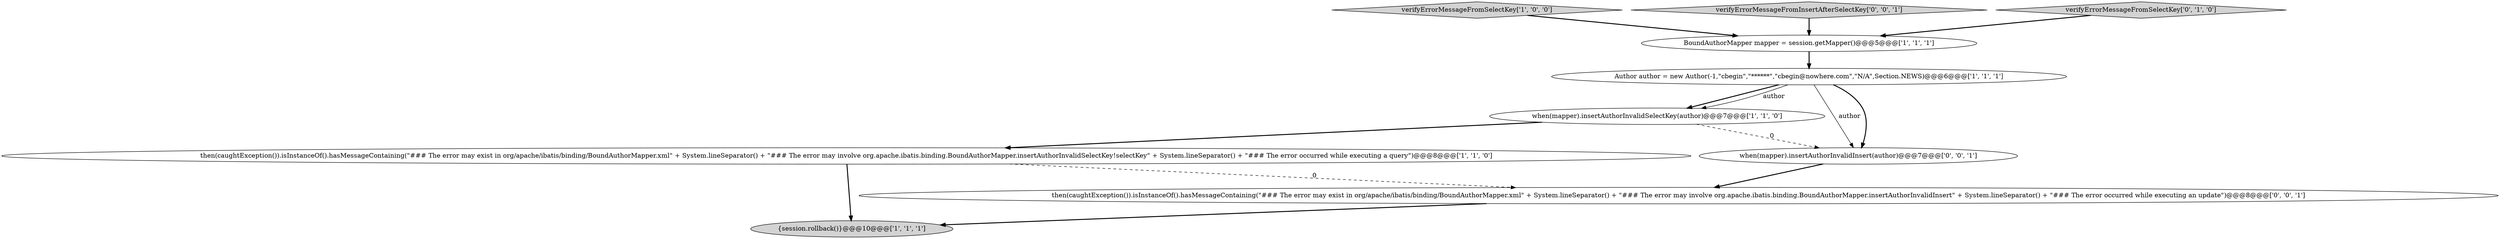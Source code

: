 digraph {
2 [style = filled, label = "BoundAuthorMapper mapper = session.getMapper()@@@5@@@['1', '1', '1']", fillcolor = white, shape = ellipse image = "AAA0AAABBB1BBB"];
4 [style = filled, label = "when(mapper).insertAuthorInvalidSelectKey(author)@@@7@@@['1', '1', '0']", fillcolor = white, shape = ellipse image = "AAA0AAABBB1BBB"];
3 [style = filled, label = "Author author = new Author(-1,\"cbegin\",\"******\",\"cbegin@nowhere.com\",\"N/A\",Section.NEWS)@@@6@@@['1', '1', '1']", fillcolor = white, shape = ellipse image = "AAA0AAABBB1BBB"];
5 [style = filled, label = "verifyErrorMessageFromSelectKey['1', '0', '0']", fillcolor = lightgray, shape = diamond image = "AAA0AAABBB1BBB"];
9 [style = filled, label = "verifyErrorMessageFromInsertAfterSelectKey['0', '0', '1']", fillcolor = lightgray, shape = diamond image = "AAA0AAABBB3BBB"];
8 [style = filled, label = "when(mapper).insertAuthorInvalidInsert(author)@@@7@@@['0', '0', '1']", fillcolor = white, shape = ellipse image = "AAA0AAABBB3BBB"];
6 [style = filled, label = "verifyErrorMessageFromSelectKey['0', '1', '0']", fillcolor = lightgray, shape = diamond image = "AAA0AAABBB2BBB"];
7 [style = filled, label = "then(caughtException()).isInstanceOf().hasMessageContaining(\"### The error may exist in org/apache/ibatis/binding/BoundAuthorMapper.xml\" + System.lineSeparator() + \"### The error may involve org.apache.ibatis.binding.BoundAuthorMapper.insertAuthorInvalidInsert\" + System.lineSeparator() + \"### The error occurred while executing an update\")@@@8@@@['0', '0', '1']", fillcolor = white, shape = ellipse image = "AAA0AAABBB3BBB"];
1 [style = filled, label = "{session.rollback()}@@@10@@@['1', '1', '1']", fillcolor = lightgray, shape = ellipse image = "AAA0AAABBB1BBB"];
0 [style = filled, label = "then(caughtException()).isInstanceOf().hasMessageContaining(\"### The error may exist in org/apache/ibatis/binding/BoundAuthorMapper.xml\" + System.lineSeparator() + \"### The error may involve org.apache.ibatis.binding.BoundAuthorMapper.insertAuthorInvalidSelectKey!selectKey\" + System.lineSeparator() + \"### The error occurred while executing a query\")@@@8@@@['1', '1', '0']", fillcolor = white, shape = ellipse image = "AAA0AAABBB1BBB"];
8->7 [style = bold, label=""];
5->2 [style = bold, label=""];
3->8 [style = solid, label="author"];
7->1 [style = bold, label=""];
0->7 [style = dashed, label="0"];
9->2 [style = bold, label=""];
3->4 [style = bold, label=""];
0->1 [style = bold, label=""];
3->8 [style = bold, label=""];
2->3 [style = bold, label=""];
4->0 [style = bold, label=""];
4->8 [style = dashed, label="0"];
6->2 [style = bold, label=""];
3->4 [style = solid, label="author"];
}
